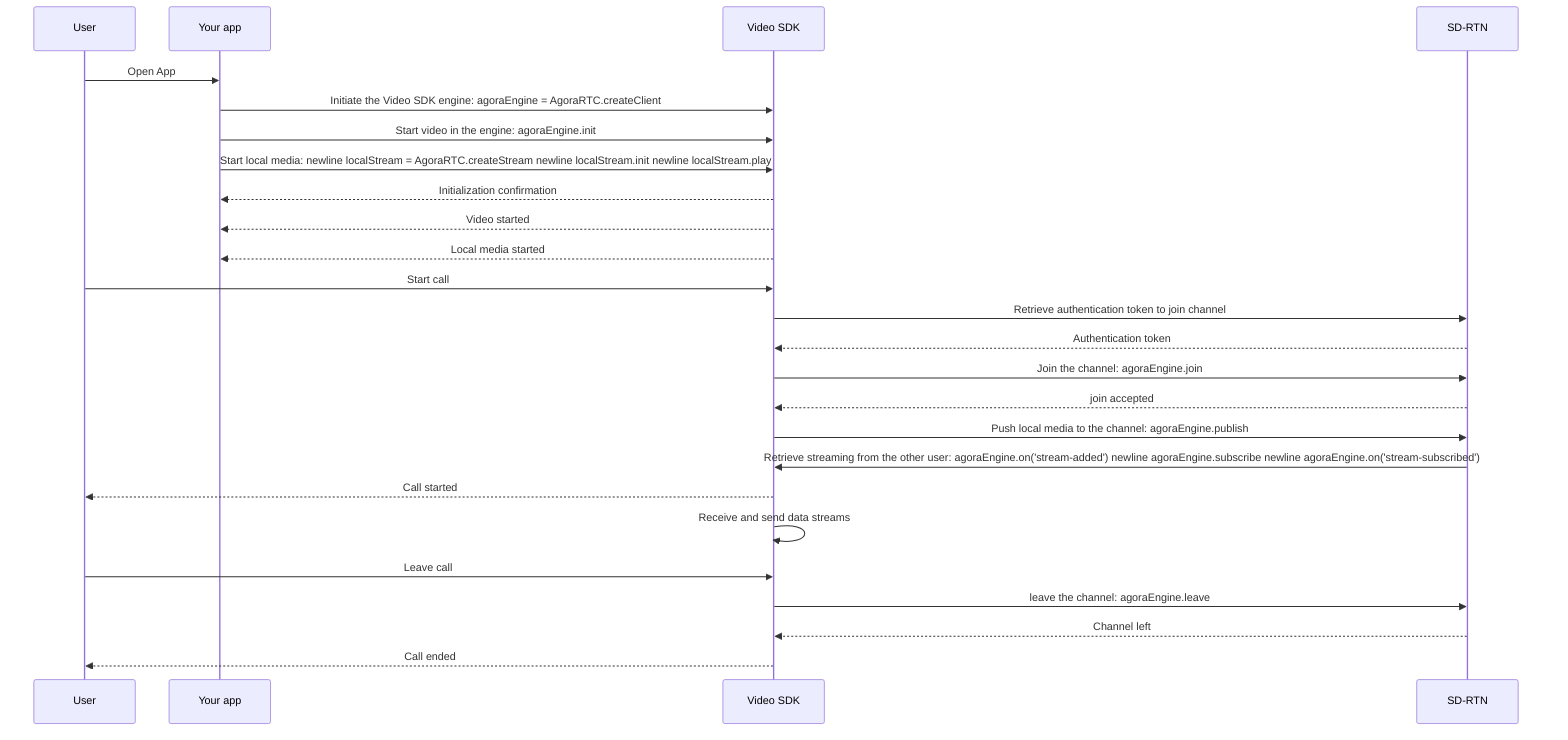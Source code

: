 sequenceDiagram
    participant User as User
    participant Your_app as Your app
    participant Video_SDK as Video SDK
    participant Agora as SD-RTN
    
    User ->> Your_app: Open App
    Your_app ->> Video_SDK: Initiate the Video SDK engine: agoraEngine = AgoraRTC.createClient
    Your_app ->> Video_SDK: Start video in the engine: agoraEngine.init
    Your_app ->> Video_SDK: Start local media: newline localStream = AgoraRTC.createStream newline localStream.init newline localStream.play

    Video_SDK -->> Your_app: Initialization confirmation
    Video_SDK -->> Your_app: Video started
    Video_SDK -->> Your_app: Local media started

    User ->> Video_SDK: Start call
    Video_SDK ->> Agora: Retrieve authentication token to join channel
    Agora -->> Video_SDK: Authentication token
    Video_SDK ->> Agora: Join the channel: agoraEngine.join
    Agora -->> Video_SDK: join accepted
    Video_SDK ->> Agora: Push local media to the channel: agoraEngine.publish
    Agora ->> Video_SDK: Retrieve streaming from the other user: agoraEngine.on('stream-added') newline agoraEngine.subscribe newline agoraEngine.on('stream-subscribed')
    Video_SDK -->> User: Call started
    Video_SDK ->> Video_SDK: Receive and send data streams

    User ->> Video_SDK: Leave call
    Video_SDK ->> Agora: leave the channel: agoraEngine.leave
    Agora -->> Video_SDK: Channel left
    Video_SDK -->> User: Call ended
